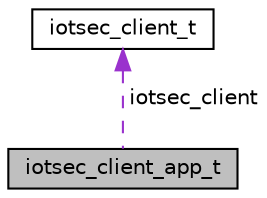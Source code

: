digraph "iotsec_client_app_t"
{
 // LATEX_PDF_SIZE
  edge [fontname="Helvetica",fontsize="10",labelfontname="Helvetica",labelfontsize="10"];
  node [fontname="Helvetica",fontsize="10",shape=record];
  Node1 [label="iotsec_client_app_t",height=0.2,width=0.4,color="black", fillcolor="grey75", style="filled", fontcolor="black",tooltip=" "];
  Node2 -> Node1 [dir="back",color="darkorchid3",fontsize="10",style="dashed",label=" iotsec_client" ,fontname="Helvetica"];
  Node2 [label="iotsec_client_t",height=0.2,width=0.4,color="black", fillcolor="white", style="filled",URL="$structiotsec__client__t.html",tooltip="Client structure."];
}

